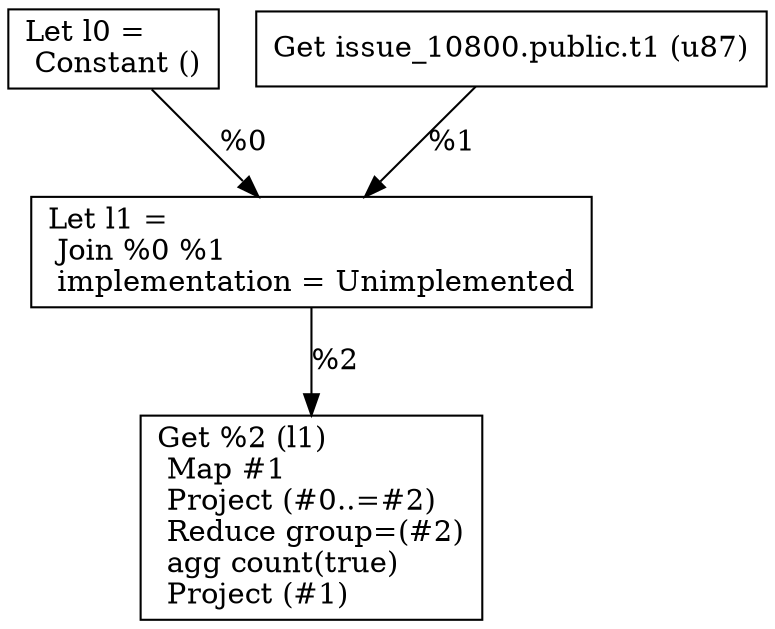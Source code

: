 digraph G {
    node0 [shape = record, label="Let l0 =\l Constant ()\l"]
    node1 [shape = record, label=" Get issue_10800.public.t1 (u87)\l"]
    node2 [shape = record, label="Let l1 =\l Join %0 %1\l  implementation = Unimplemented\l"]
    node3 [shape = record, label=" Get %2 (l1)\l Map #1\l Project (#0..=#2)\l Reduce group=(#2)\l  agg count(true)\l Project (#1)\l"]
    node2 -> node3 [label = "%2\l"]
    node1 -> node2 [label = "%1\l"]
    node0 -> node2 [label = "%0\l"]
}
